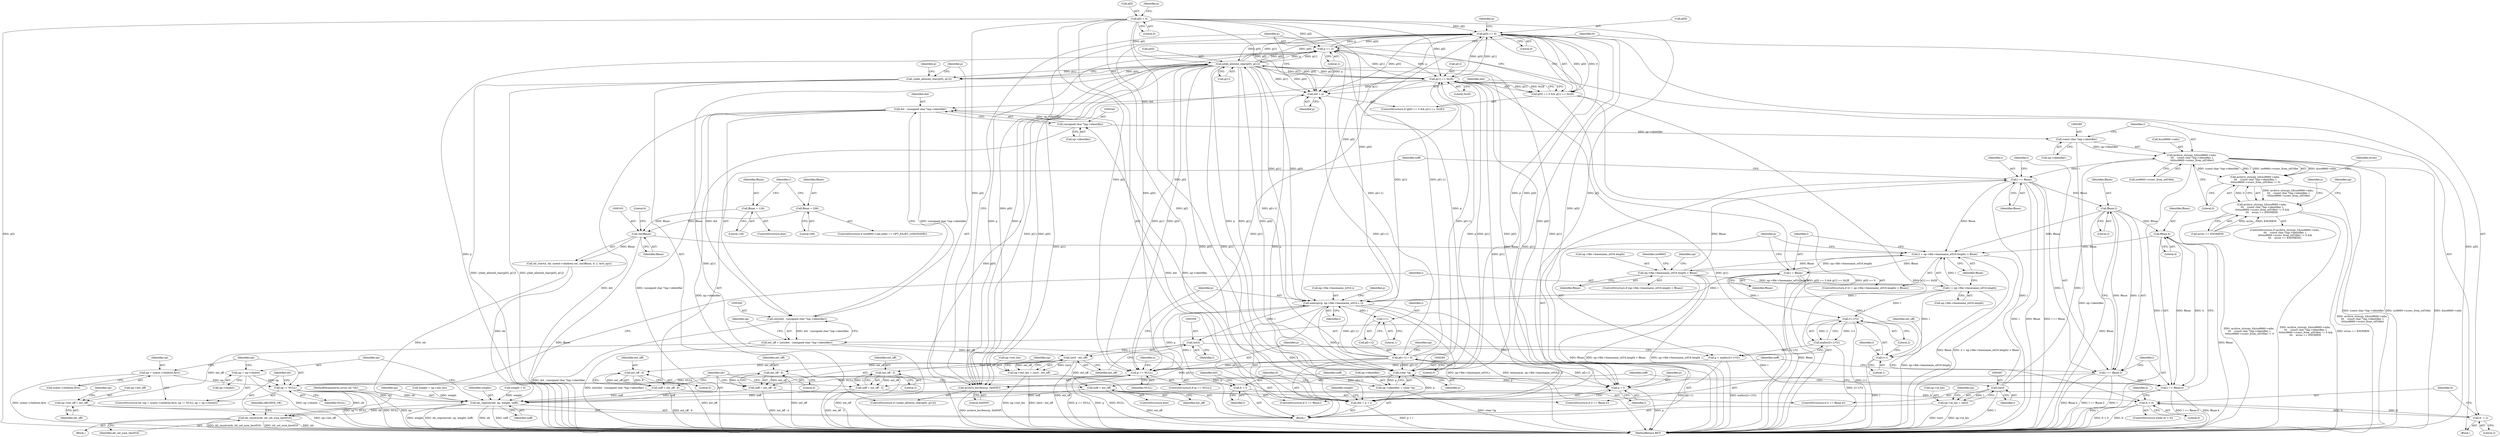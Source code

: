 digraph "0_libarchive_3014e198@array" {
"1000318" [label="(Call,p[0] == 0)"];
"1000331" [label="(Call,p += 2)"];
"1000305" [label="(Call,joliet_allowed_char(p[0], p[1]))"];
"1000318" [label="(Call,p[0] == 0)"];
"1000268" [label="(Call,p[l] = 0)"];
"1000273" [label="(Call,p[l+1] = 0)"];
"1000323" [label="(Call,p[1] == 0x2E)"];
"1000284" [label="(Call,(char *)p)"];
"1000258" [label="(Call,memcpy(p, np->file->basename_utf16.s, l))"];
"1000245" [label="(Call,p == NULL)"];
"1000236" [label="(Call,p = malloc((l+1)*2))"];
"1000238" [label="(Call,malloc((l+1)*2))"];
"1000239" [label="(Call,(l+1)*2)"];
"1000233" [label="(Call,l = ffmax)"];
"1000222" [label="(Call,(l = np->file->basename_utf16.length) > ffmax)"];
"1000223" [label="(Call,l = np->file->basename_utf16.length)"];
"1000370" [label="(Call,np->file->basename_utf16.length > ffmax)"];
"1000162" [label="(Call,(int)ffmax)"];
"1000149" [label="(Call,ffmax = 128)"];
"1000145" [label="(Call,ffmax = 206)"];
"1000510" [label="(Call,ffmax-2)"];
"1000498" [label="(Call,l == ffmax)"];
"1000366" [label="(Call,(int)l)"];
"1000358" [label="(Call,(int)l)"];
"1000383" [label="(Call,archive_strncpy_l(&iso9660->mbs,\n \t\t\t    (const char *)np->identifier, l,\n \t\t\t\tiso9660->sconv_from_utf16be))"];
"1000388" [label="(Call,(const char *)np->identifier)"];
"1000343" [label="(Call,(unsigned char *)np->identifier)"];
"1000280" [label="(Call,np->identifier = (char *)p)"];
"1000522" [label="(Call,ffmax-4)"];
"1000207" [label="(Call,np != NULL)"];
"1000200" [label="(Call,np = isoent->children.first)"];
"1000210" [label="(Call,np = np->chnext)"];
"1000312" [label="(Call,archive_be16enc(p, 0x005F))"];
"1000534" [label="(Call,idr_register(idr, np, weight, noff))"];
"1000539" [label="(Call,idr_resolve(idr, idr_set_num_beutf16))"];
"1000276" [label="(Call,l+1)"];
"1000341" [label="(Call,dot - (unsigned char *)np->identifier)"];
"1000339" [label="(Call,(int)(dot - (unsigned char *)np->identifier))"];
"1000337" [label="(Call,ext_off = (int)(dot - (unsigned char *)np->identifier))"];
"1000348" [label="(Call,np->ext_off = ext_off)"];
"1000357" [label="(Call,(int)l - ext_off)"];
"1000353" [label="(Call,np->ext_len = (int)l - ext_off)"];
"1000503" [label="(Call,ext_off - 6)"];
"1000501" [label="(Call,noff = ext_off - 6)"];
"1000515" [label="(Call,ext_off - 4)"];
"1000513" [label="(Call,noff = ext_off - 4)"];
"1000527" [label="(Call,ext_off - 2)"];
"1000525" [label="(Call,noff = ext_off - 2)"];
"1000531" [label="(Call,noff = ext_off)"];
"1000382" [label="(Call,archive_strncpy_l(&iso9660->mbs,\n \t\t\t    (const char *)np->identifier, l,\n \t\t\t\tiso9660->sconv_from_utf16be) != 0)"];
"1000381" [label="(Call,archive_strncpy_l(&iso9660->mbs,\n \t\t\t    (const char *)np->identifier, l,\n \t\t\t\tiso9660->sconv_from_utf16be) != 0 &&\n\t\t\t    errno == ENOMEM)"];
"1000240" [label="(Call,l+1)"];
"1000508" [label="(Call,l == ffmax-2)"];
"1000520" [label="(Call,l == ffmax-4)"];
"1000290" [label="(Call,dot = p + l)"];
"1000292" [label="(Call,p + l)"];
"1000304" [label="(Call,!joliet_allowed_char(p[0], p[1]))"];
"1000317" [label="(Call,p[0] == 0 && p[1] == 0x2E)"];
"1000328" [label="(Call,dot = p)"];
"1000287" [label="(Call,lt = l)"];
"1000299" [label="(Call,lt > 0)"];
"1000334" [label="(Call,lt -= 2)"];
"1000362" [label="(Call,np->id_len = (int)l)"];
"1000307" [label="(Identifier,p)"];
"1000162" [label="(Call,(int)ffmax)"];
"1000202" [label="(Call,isoent->children.first)"];
"1000324" [label="(Call,p[1])"];
"1000287" [label="(Call,lt = l)"];
"1000295" [label="(Call,weight = 0)"];
"1000277" [label="(Identifier,l)"];
"1000330" [label="(Identifier,p)"];
"1000327" [label="(Literal,0x2E)"];
"1000165" [label="(Literal,6)"];
"1000353" [label="(Call,np->ext_len = (int)l - ext_off)"];
"1000233" [label="(Call,l = ffmax)"];
"1000302" [label="(Block,)"];
"1000532" [label="(Identifier,noff)"];
"1000269" [label="(Call,p[l])"];
"1000243" [label="(Literal,2)"];
"1000355" [label="(Identifier,np)"];
"1000210" [label="(Call,np = np->chnext)"];
"1000212" [label="(Call,np->chnext)"];
"1000223" [label="(Call,l = np->file->basename_utf16.length)"];
"1000537" [label="(Identifier,weight)"];
"1000541" [label="(Identifier,idr_set_num_beutf16)"];
"1000296" [label="(Identifier,weight)"];
"1000300" [label="(Identifier,lt)"];
"1000242" [label="(Literal,1)"];
"1000272" [label="(Literal,0)"];
"1000528" [label="(Identifier,ext_off)"];
"1000335" [label="(Identifier,lt)"];
"1000531" [label="(Call,noff = ext_off)"];
"1000507" [label="(ControlStructure,if (l == ffmax-2))"];
"1000336" [label="(Literal,2)"];
"1000390" [label="(Call,np->identifier)"];
"1000260" [label="(Call,np->file->basename_utf16.s)"];
"1000499" [label="(Identifier,l)"];
"1000523" [label="(Identifier,ffmax)"];
"1000221" [label="(ControlStructure,if ((l = np->file->basename_utf16.length) > ffmax))"];
"1000200" [label="(Call,np = isoent->children.first)"];
"1000267" [label="(Identifier,l)"];
"1000341" [label="(Call,dot - (unsigned char *)np->identifier)"];
"1000338" [label="(Identifier,ext_off)"];
"1000301" [label="(Literal,0)"];
"1000328" [label="(Call,dot = p)"];
"1000352" [label="(Identifier,ext_off)"];
"1000354" [label="(Call,np->ext_len)"];
"1000517" [label="(Literal,4)"];
"1000405" [label="(Identifier,a)"];
"1000225" [label="(Call,np->file->basename_utf16.length)"];
"1000538" [label="(Identifier,noff)"];
"1000314" [label="(Literal,0x005F)"];
"1000527" [label="(Call,ext_off - 2)"];
"1000154" [label="(Call,idr_start(a, idr, isoent->children.cnt, (int)ffmax, 6, 2, &rb_ops))"];
"1000215" [label="(Block,)"];
"1000348" [label="(Call,np->ext_off = ext_off)"];
"1000244" [label="(ControlStructure,if (p == NULL))"];
"1000382" [label="(Call,archive_strncpy_l(&iso9660->mbs,\n \t\t\t    (const char *)np->identifier, l,\n \t\t\t\tiso9660->sconv_from_utf16be) != 0)"];
"1000281" [label="(Call,np->identifier)"];
"1000413" [label="(Identifier,np)"];
"1000320" [label="(Identifier,p)"];
"1000274" [label="(Call,p[l+1])"];
"1000508" [label="(Call,l == ffmax-2)"];
"1000361" [label="(Identifier,ext_off)"];
"1000137" [label="(ControlStructure,if (iso9660->opt.joliet == OPT_JOLIET_LONGNAME))"];
"1000234" [label="(Identifier,l)"];
"1000288" [label="(Identifier,lt)"];
"1000318" [label="(Call,p[0] == 0)"];
"1000258" [label="(Call,memcpy(p, np->file->basename_utf16.s, l))"];
"1000362" [label="(Call,np->id_len = (int)l)"];
"1000147" [label="(Literal,206)"];
"1000146" [label="(Identifier,ffmax)"];
"1000273" [label="(Call,p[l+1] = 0)"];
"1000536" [label="(Identifier,np)"];
"1000268" [label="(Call,p[l] = 0)"];
"1000516" [label="(Identifier,ext_off)"];
"1000323" [label="(Call,p[1] == 0x2E)"];
"1000349" [label="(Call,np->ext_off)"];
"1000306" [label="(Call,p[0])"];
"1000525" [label="(Call,noff = ext_off - 2)"];
"1000224" [label="(Identifier,l)"];
"1000241" [label="(Identifier,l)"];
"1000543" [label="(Identifier,ARCHIVE_OK)"];
"1000513" [label="(Call,noff = ext_off - 4)"];
"1000380" [label="(ControlStructure,if (archive_strncpy_l(&iso9660->mbs,\n \t\t\t    (const char *)np->identifier, l,\n \t\t\t\tiso9660->sconv_from_utf16be) != 0 &&\n\t\t\t    errno == ENOMEM))"];
"1000342" [label="(Identifier,dot)"];
"1000304" [label="(Call,!joliet_allowed_char(p[0], p[1]))"];
"1000292" [label="(Call,p + l)"];
"1000529" [label="(Literal,2)"];
"1000275" [label="(Identifier,p)"];
"1000544" [label="(MethodReturn,RET)"];
"1000270" [label="(Identifier,p)"];
"1000535" [label="(Identifier,idr)"];
"1000284" [label="(Call,(char *)p)"];
"1000371" [label="(Call,np->file->basename_utf16.length)"];
"1000360" [label="(Identifier,l)"];
"1000526" [label="(Identifier,noff)"];
"1000331" [label="(Call,p += 2)"];
"1000286" [label="(Identifier,p)"];
"1000521" [label="(Identifier,l)"];
"1000520" [label="(Call,l == ffmax-4)"];
"1000337" [label="(Call,ext_off = (int)(dot - (unsigned char *)np->identifier))"];
"1000522" [label="(Call,ffmax-4)"];
"1000498" [label="(Call,l == ffmax)"];
"1000384" [label="(Call,&iso9660->mbs)"];
"1000222" [label="(Call,(l = np->file->basename_utf16.length) > ffmax)"];
"1000511" [label="(Identifier,ffmax)"];
"1000299" [label="(Call,lt > 0)"];
"1000259" [label="(Identifier,p)"];
"1000357" [label="(Call,(int)l - ext_off)"];
"1000322" [label="(Literal,0)"];
"1000240" [label="(Call,l+1)"];
"1000386" [label="(Identifier,iso9660)"];
"1000505" [label="(Literal,6)"];
"1000236" [label="(Call,p = malloc((l+1)*2))"];
"1000515" [label="(Call,ext_off - 4)"];
"1000280" [label="(Call,np->identifier = (char *)p)"];
"1000235" [label="(Identifier,ffmax)"];
"1000290" [label="(Call,dot = p + l)"];
"1000502" [label="(Identifier,noff)"];
"1000514" [label="(Identifier,noff)"];
"1000334" [label="(Call,lt -= 2)"];
"1000309" [label="(Call,p[1])"];
"1000399" [label="(Identifier,errno)"];
"1000150" [label="(Identifier,ffmax)"];
"1000436" [label="(Call,weight = np->mb_len)"];
"1000252" [label="(Identifier,a)"];
"1000316" [label="(ControlStructure,if (p[0] == 0 && p[1] == 0x2E))"];
"1000305" [label="(Call,joliet_allowed_char(p[0], p[1]))"];
"1000289" [label="(Identifier,l)"];
"1000151" [label="(Literal,128)"];
"1000339" [label="(Call,(int)(dot - (unsigned char *)np->identifier))"];
"1000153" [label="(Identifier,r)"];
"1000504" [label="(Identifier,ext_off)"];
"1000394" [label="(Call,iso9660->sconv_from_utf16be)"];
"1000303" [label="(ControlStructure,if (!joliet_allowed_char(p[0], p[1])))"];
"1000294" [label="(Identifier,l)"];
"1000164" [label="(Identifier,ffmax)"];
"1000370" [label="(Call,np->file->basename_utf16.length > ffmax)"];
"1000509" [label="(Identifier,l)"];
"1000383" [label="(Call,archive_strncpy_l(&iso9660->mbs,\n \t\t\t    (const char *)np->identifier, l,\n \t\t\t\tiso9660->sconv_from_utf16be))"];
"1000364" [label="(Identifier,np)"];
"1000332" [label="(Identifier,p)"];
"1000510" [label="(Call,ffmax-2)"];
"1000512" [label="(Literal,2)"];
"1000343" [label="(Call,(unsigned char *)np->identifier)"];
"1000245" [label="(Call,p == NULL)"];
"1000533" [label="(Identifier,ext_off)"];
"1000497" [label="(ControlStructure,if (l == ffmax))"];
"1000444" [label="(Identifier,np)"];
"1000363" [label="(Call,np->id_len)"];
"1000397" [label="(Literal,0)"];
"1000148" [label="(ControlStructure,else)"];
"1000278" [label="(Literal,1)"];
"1000398" [label="(Call,errno == ENOMEM)"];
"1000540" [label="(Identifier,idr)"];
"1000524" [label="(Literal,4)"];
"1000279" [label="(Literal,0)"];
"1000298" [label="(ControlStructure,while (lt > 0))"];
"1000368" [label="(Identifier,l)"];
"1000111" [label="(Block,)"];
"1000237" [label="(Identifier,p)"];
"1000209" [label="(Identifier,NULL)"];
"1000246" [label="(Identifier,p)"];
"1000381" [label="(Call,archive_strncpy_l(&iso9660->mbs,\n \t\t\t    (const char *)np->identifier, l,\n \t\t\t\tiso9660->sconv_from_utf16be) != 0 &&\n\t\t\t    errno == ENOMEM)"];
"1000145" [label="(Call,ffmax = 206)"];
"1000530" [label="(ControlStructure,else)"];
"1000369" [label="(ControlStructure,if (np->file->basename_utf16.length > ffmax))"];
"1000325" [label="(Identifier,p)"];
"1000207" [label="(Call,np != NULL)"];
"1000312" [label="(Call,archive_be16enc(p, 0x005F))"];
"1000539" [label="(Call,idr_resolve(idr, idr_set_num_beutf16))"];
"1000238" [label="(Call,malloc((l+1)*2))"];
"1000149" [label="(Call,ffmax = 128)"];
"1000201" [label="(Identifier,np)"];
"1000211" [label="(Identifier,np)"];
"1000291" [label="(Identifier,dot)"];
"1000500" [label="(Identifier,ffmax)"];
"1000519" [label="(ControlStructure,if (l == ffmax-4))"];
"1000317" [label="(Call,p[0] == 0 && p[1] == 0x2E)"];
"1000208" [label="(Identifier,np)"];
"1000329" [label="(Identifier,dot)"];
"1000276" [label="(Call,l+1)"];
"1000232" [label="(Identifier,ffmax)"];
"1000393" [label="(Identifier,l)"];
"1000374" [label="(Identifier,np)"];
"1000282" [label="(Identifier,np)"];
"1000388" [label="(Call,(const char *)np->identifier)"];
"1000358" [label="(Call,(int)l)"];
"1000313" [label="(Identifier,p)"];
"1000534" [label="(Call,idr_register(idr, np, weight, noff))"];
"1000350" [label="(Identifier,np)"];
"1000293" [label="(Identifier,p)"];
"1000503" [label="(Call,ext_off - 6)"];
"1000378" [label="(Identifier,ffmax)"];
"1000247" [label="(Identifier,NULL)"];
"1000345" [label="(Call,np->identifier)"];
"1000319" [label="(Call,p[0])"];
"1000199" [label="(ControlStructure,for (np = isoent->children.first; np != NULL; np = np->chnext))"];
"1000501" [label="(Call,noff = ext_off - 6)"];
"1000333" [label="(Literal,2)"];
"1000366" [label="(Call,(int)l)"];
"1000239" [label="(Call,(l+1)*2)"];
"1000110" [label="(MethodParameterIn,struct idr *idr)"];
"1000318" -> "1000317"  [label="AST: "];
"1000318" -> "1000322"  [label="CFG: "];
"1000319" -> "1000318"  [label="AST: "];
"1000322" -> "1000318"  [label="AST: "];
"1000325" -> "1000318"  [label="CFG: "];
"1000317" -> "1000318"  [label="CFG: "];
"1000318" -> "1000544"  [label="DDG: p[0]"];
"1000318" -> "1000245"  [label="DDG: p[0]"];
"1000318" -> "1000258"  [label="DDG: p[0]"];
"1000318" -> "1000284"  [label="DDG: p[0]"];
"1000318" -> "1000290"  [label="DDG: p[0]"];
"1000318" -> "1000292"  [label="DDG: p[0]"];
"1000318" -> "1000305"  [label="DDG: p[0]"];
"1000318" -> "1000312"  [label="DDG: p[0]"];
"1000318" -> "1000317"  [label="DDG: p[0]"];
"1000318" -> "1000317"  [label="DDG: 0"];
"1000331" -> "1000318"  [label="DDG: p"];
"1000305" -> "1000318"  [label="DDG: p[0]"];
"1000305" -> "1000318"  [label="DDG: p[1]"];
"1000268" -> "1000318"  [label="DDG: p[l]"];
"1000273" -> "1000318"  [label="DDG: p[l+1]"];
"1000323" -> "1000318"  [label="DDG: p[1]"];
"1000284" -> "1000318"  [label="DDG: p"];
"1000318" -> "1000323"  [label="DDG: p[0]"];
"1000318" -> "1000328"  [label="DDG: p[0]"];
"1000318" -> "1000331"  [label="DDG: p[0]"];
"1000331" -> "1000302"  [label="AST: "];
"1000331" -> "1000333"  [label="CFG: "];
"1000332" -> "1000331"  [label="AST: "];
"1000333" -> "1000331"  [label="AST: "];
"1000335" -> "1000331"  [label="CFG: "];
"1000331" -> "1000544"  [label="DDG: p"];
"1000331" -> "1000305"  [label="DDG: p"];
"1000331" -> "1000312"  [label="DDG: p"];
"1000331" -> "1000323"  [label="DDG: p"];
"1000331" -> "1000328"  [label="DDG: p"];
"1000305" -> "1000331"  [label="DDG: p[1]"];
"1000305" -> "1000331"  [label="DDG: p[0]"];
"1000268" -> "1000331"  [label="DDG: p[l]"];
"1000273" -> "1000331"  [label="DDG: p[l+1]"];
"1000323" -> "1000331"  [label="DDG: p[1]"];
"1000312" -> "1000331"  [label="DDG: p"];
"1000284" -> "1000331"  [label="DDG: p"];
"1000305" -> "1000304"  [label="AST: "];
"1000305" -> "1000309"  [label="CFG: "];
"1000306" -> "1000305"  [label="AST: "];
"1000309" -> "1000305"  [label="AST: "];
"1000304" -> "1000305"  [label="CFG: "];
"1000305" -> "1000544"  [label="DDG: p[1]"];
"1000305" -> "1000544"  [label="DDG: p[0]"];
"1000305" -> "1000245"  [label="DDG: p[1]"];
"1000305" -> "1000245"  [label="DDG: p[0]"];
"1000305" -> "1000258"  [label="DDG: p[1]"];
"1000305" -> "1000258"  [label="DDG: p[0]"];
"1000305" -> "1000284"  [label="DDG: p[1]"];
"1000305" -> "1000284"  [label="DDG: p[0]"];
"1000305" -> "1000290"  [label="DDG: p[0]"];
"1000305" -> "1000290"  [label="DDG: p[1]"];
"1000305" -> "1000292"  [label="DDG: p[0]"];
"1000305" -> "1000292"  [label="DDG: p[1]"];
"1000305" -> "1000304"  [label="DDG: p[0]"];
"1000305" -> "1000304"  [label="DDG: p[1]"];
"1000268" -> "1000305"  [label="DDG: p[l]"];
"1000273" -> "1000305"  [label="DDG: p[l+1]"];
"1000323" -> "1000305"  [label="DDG: p[1]"];
"1000284" -> "1000305"  [label="DDG: p"];
"1000305" -> "1000312"  [label="DDG: p[1]"];
"1000305" -> "1000312"  [label="DDG: p[0]"];
"1000305" -> "1000323"  [label="DDG: p[1]"];
"1000305" -> "1000323"  [label="DDG: p[0]"];
"1000305" -> "1000328"  [label="DDG: p[1]"];
"1000305" -> "1000328"  [label="DDG: p[0]"];
"1000268" -> "1000215"  [label="AST: "];
"1000268" -> "1000272"  [label="CFG: "];
"1000269" -> "1000268"  [label="AST: "];
"1000272" -> "1000268"  [label="AST: "];
"1000275" -> "1000268"  [label="CFG: "];
"1000268" -> "1000544"  [label="DDG: p[l]"];
"1000268" -> "1000245"  [label="DDG: p[l]"];
"1000268" -> "1000258"  [label="DDG: p[l]"];
"1000268" -> "1000284"  [label="DDG: p[l]"];
"1000268" -> "1000290"  [label="DDG: p[l]"];
"1000268" -> "1000292"  [label="DDG: p[l]"];
"1000268" -> "1000312"  [label="DDG: p[l]"];
"1000268" -> "1000323"  [label="DDG: p[l]"];
"1000268" -> "1000328"  [label="DDG: p[l]"];
"1000273" -> "1000215"  [label="AST: "];
"1000273" -> "1000279"  [label="CFG: "];
"1000274" -> "1000273"  [label="AST: "];
"1000279" -> "1000273"  [label="AST: "];
"1000282" -> "1000273"  [label="CFG: "];
"1000273" -> "1000544"  [label="DDG: p[l+1]"];
"1000273" -> "1000245"  [label="DDG: p[l+1]"];
"1000273" -> "1000258"  [label="DDG: p[l+1]"];
"1000273" -> "1000284"  [label="DDG: p[l+1]"];
"1000273" -> "1000290"  [label="DDG: p[l+1]"];
"1000273" -> "1000292"  [label="DDG: p[l+1]"];
"1000273" -> "1000312"  [label="DDG: p[l+1]"];
"1000273" -> "1000323"  [label="DDG: p[l+1]"];
"1000273" -> "1000328"  [label="DDG: p[l+1]"];
"1000323" -> "1000317"  [label="AST: "];
"1000323" -> "1000327"  [label="CFG: "];
"1000324" -> "1000323"  [label="AST: "];
"1000327" -> "1000323"  [label="AST: "];
"1000317" -> "1000323"  [label="CFG: "];
"1000323" -> "1000544"  [label="DDG: p[1]"];
"1000323" -> "1000245"  [label="DDG: p[1]"];
"1000323" -> "1000258"  [label="DDG: p[1]"];
"1000323" -> "1000284"  [label="DDG: p[1]"];
"1000323" -> "1000290"  [label="DDG: p[1]"];
"1000323" -> "1000292"  [label="DDG: p[1]"];
"1000323" -> "1000312"  [label="DDG: p[1]"];
"1000323" -> "1000317"  [label="DDG: p[1]"];
"1000323" -> "1000317"  [label="DDG: 0x2E"];
"1000284" -> "1000323"  [label="DDG: p"];
"1000323" -> "1000328"  [label="DDG: p[1]"];
"1000284" -> "1000280"  [label="AST: "];
"1000284" -> "1000286"  [label="CFG: "];
"1000285" -> "1000284"  [label="AST: "];
"1000286" -> "1000284"  [label="AST: "];
"1000280" -> "1000284"  [label="CFG: "];
"1000284" -> "1000280"  [label="DDG: p"];
"1000258" -> "1000284"  [label="DDG: p"];
"1000284" -> "1000290"  [label="DDG: p"];
"1000284" -> "1000292"  [label="DDG: p"];
"1000284" -> "1000312"  [label="DDG: p"];
"1000284" -> "1000328"  [label="DDG: p"];
"1000258" -> "1000215"  [label="AST: "];
"1000258" -> "1000267"  [label="CFG: "];
"1000259" -> "1000258"  [label="AST: "];
"1000260" -> "1000258"  [label="AST: "];
"1000267" -> "1000258"  [label="AST: "];
"1000270" -> "1000258"  [label="CFG: "];
"1000258" -> "1000544"  [label="DDG: np->file->basename_utf16.s"];
"1000258" -> "1000544"  [label="DDG: memcpy(p, np->file->basename_utf16.s, l)"];
"1000245" -> "1000258"  [label="DDG: p"];
"1000233" -> "1000258"  [label="DDG: l"];
"1000223" -> "1000258"  [label="DDG: l"];
"1000258" -> "1000276"  [label="DDG: l"];
"1000258" -> "1000287"  [label="DDG: l"];
"1000258" -> "1000290"  [label="DDG: l"];
"1000258" -> "1000292"  [label="DDG: l"];
"1000258" -> "1000358"  [label="DDG: l"];
"1000245" -> "1000244"  [label="AST: "];
"1000245" -> "1000247"  [label="CFG: "];
"1000246" -> "1000245"  [label="AST: "];
"1000247" -> "1000245"  [label="AST: "];
"1000252" -> "1000245"  [label="CFG: "];
"1000259" -> "1000245"  [label="CFG: "];
"1000245" -> "1000544"  [label="DDG: p == NULL"];
"1000245" -> "1000544"  [label="DDG: p"];
"1000245" -> "1000544"  [label="DDG: NULL"];
"1000245" -> "1000207"  [label="DDG: NULL"];
"1000236" -> "1000245"  [label="DDG: p"];
"1000207" -> "1000245"  [label="DDG: NULL"];
"1000236" -> "1000215"  [label="AST: "];
"1000236" -> "1000238"  [label="CFG: "];
"1000237" -> "1000236"  [label="AST: "];
"1000238" -> "1000236"  [label="AST: "];
"1000246" -> "1000236"  [label="CFG: "];
"1000236" -> "1000544"  [label="DDG: malloc((l+1)*2)"];
"1000238" -> "1000236"  [label="DDG: (l+1)*2"];
"1000238" -> "1000239"  [label="CFG: "];
"1000239" -> "1000238"  [label="AST: "];
"1000238" -> "1000544"  [label="DDG: (l+1)*2"];
"1000239" -> "1000238"  [label="DDG: l+1"];
"1000239" -> "1000238"  [label="DDG: 2"];
"1000239" -> "1000243"  [label="CFG: "];
"1000240" -> "1000239"  [label="AST: "];
"1000243" -> "1000239"  [label="AST: "];
"1000239" -> "1000544"  [label="DDG: l+1"];
"1000233" -> "1000239"  [label="DDG: l"];
"1000223" -> "1000239"  [label="DDG: l"];
"1000233" -> "1000221"  [label="AST: "];
"1000233" -> "1000235"  [label="CFG: "];
"1000234" -> "1000233"  [label="AST: "];
"1000235" -> "1000233"  [label="AST: "];
"1000237" -> "1000233"  [label="CFG: "];
"1000233" -> "1000544"  [label="DDG: ffmax"];
"1000222" -> "1000233"  [label="DDG: ffmax"];
"1000233" -> "1000240"  [label="DDG: l"];
"1000222" -> "1000221"  [label="AST: "];
"1000222" -> "1000232"  [label="CFG: "];
"1000223" -> "1000222"  [label="AST: "];
"1000232" -> "1000222"  [label="AST: "];
"1000234" -> "1000222"  [label="CFG: "];
"1000237" -> "1000222"  [label="CFG: "];
"1000222" -> "1000544"  [label="DDG: (l = np->file->basename_utf16.length) > ffmax"];
"1000222" -> "1000544"  [label="DDG: ffmax"];
"1000223" -> "1000222"  [label="DDG: l"];
"1000370" -> "1000222"  [label="DDG: np->file->basename_utf16.length"];
"1000162" -> "1000222"  [label="DDG: ffmax"];
"1000510" -> "1000222"  [label="DDG: ffmax"];
"1000498" -> "1000222"  [label="DDG: ffmax"];
"1000522" -> "1000222"  [label="DDG: ffmax"];
"1000222" -> "1000370"  [label="DDG: ffmax"];
"1000223" -> "1000225"  [label="CFG: "];
"1000224" -> "1000223"  [label="AST: "];
"1000225" -> "1000223"  [label="AST: "];
"1000232" -> "1000223"  [label="CFG: "];
"1000223" -> "1000544"  [label="DDG: np->file->basename_utf16.length"];
"1000370" -> "1000223"  [label="DDG: np->file->basename_utf16.length"];
"1000223" -> "1000240"  [label="DDG: l"];
"1000370" -> "1000369"  [label="AST: "];
"1000370" -> "1000378"  [label="CFG: "];
"1000371" -> "1000370"  [label="AST: "];
"1000378" -> "1000370"  [label="AST: "];
"1000386" -> "1000370"  [label="CFG: "];
"1000444" -> "1000370"  [label="CFG: "];
"1000370" -> "1000544"  [label="DDG: np->file->basename_utf16.length > ffmax"];
"1000370" -> "1000544"  [label="DDG: ffmax"];
"1000370" -> "1000544"  [label="DDG: np->file->basename_utf16.length"];
"1000370" -> "1000498"  [label="DDG: ffmax"];
"1000162" -> "1000154"  [label="AST: "];
"1000162" -> "1000164"  [label="CFG: "];
"1000163" -> "1000162"  [label="AST: "];
"1000164" -> "1000162"  [label="AST: "];
"1000165" -> "1000162"  [label="CFG: "];
"1000162" -> "1000544"  [label="DDG: ffmax"];
"1000162" -> "1000154"  [label="DDG: ffmax"];
"1000149" -> "1000162"  [label="DDG: ffmax"];
"1000145" -> "1000162"  [label="DDG: ffmax"];
"1000149" -> "1000148"  [label="AST: "];
"1000149" -> "1000151"  [label="CFG: "];
"1000150" -> "1000149"  [label="AST: "];
"1000151" -> "1000149"  [label="AST: "];
"1000153" -> "1000149"  [label="CFG: "];
"1000145" -> "1000137"  [label="AST: "];
"1000145" -> "1000147"  [label="CFG: "];
"1000146" -> "1000145"  [label="AST: "];
"1000147" -> "1000145"  [label="AST: "];
"1000153" -> "1000145"  [label="CFG: "];
"1000510" -> "1000508"  [label="AST: "];
"1000510" -> "1000512"  [label="CFG: "];
"1000511" -> "1000510"  [label="AST: "];
"1000512" -> "1000510"  [label="AST: "];
"1000508" -> "1000510"  [label="CFG: "];
"1000510" -> "1000544"  [label="DDG: ffmax"];
"1000510" -> "1000508"  [label="DDG: ffmax"];
"1000510" -> "1000508"  [label="DDG: 2"];
"1000498" -> "1000510"  [label="DDG: ffmax"];
"1000510" -> "1000522"  [label="DDG: ffmax"];
"1000498" -> "1000497"  [label="AST: "];
"1000498" -> "1000500"  [label="CFG: "];
"1000499" -> "1000498"  [label="AST: "];
"1000500" -> "1000498"  [label="AST: "];
"1000502" -> "1000498"  [label="CFG: "];
"1000509" -> "1000498"  [label="CFG: "];
"1000498" -> "1000544"  [label="DDG: l == ffmax"];
"1000498" -> "1000544"  [label="DDG: l"];
"1000498" -> "1000544"  [label="DDG: ffmax"];
"1000366" -> "1000498"  [label="DDG: l"];
"1000383" -> "1000498"  [label="DDG: l"];
"1000498" -> "1000508"  [label="DDG: l"];
"1000366" -> "1000362"  [label="AST: "];
"1000366" -> "1000368"  [label="CFG: "];
"1000367" -> "1000366"  [label="AST: "];
"1000368" -> "1000366"  [label="AST: "];
"1000362" -> "1000366"  [label="CFG: "];
"1000366" -> "1000544"  [label="DDG: l"];
"1000366" -> "1000362"  [label="DDG: l"];
"1000358" -> "1000366"  [label="DDG: l"];
"1000366" -> "1000383"  [label="DDG: l"];
"1000358" -> "1000357"  [label="AST: "];
"1000358" -> "1000360"  [label="CFG: "];
"1000359" -> "1000358"  [label="AST: "];
"1000360" -> "1000358"  [label="AST: "];
"1000361" -> "1000358"  [label="CFG: "];
"1000358" -> "1000357"  [label="DDG: l"];
"1000383" -> "1000382"  [label="AST: "];
"1000383" -> "1000394"  [label="CFG: "];
"1000384" -> "1000383"  [label="AST: "];
"1000388" -> "1000383"  [label="AST: "];
"1000393" -> "1000383"  [label="AST: "];
"1000394" -> "1000383"  [label="AST: "];
"1000397" -> "1000383"  [label="CFG: "];
"1000383" -> "1000544"  [label="DDG: iso9660->sconv_from_utf16be"];
"1000383" -> "1000544"  [label="DDG: &iso9660->mbs"];
"1000383" -> "1000544"  [label="DDG: l"];
"1000383" -> "1000544"  [label="DDG: (const char *)np->identifier"];
"1000383" -> "1000382"  [label="DDG: &iso9660->mbs"];
"1000383" -> "1000382"  [label="DDG: (const char *)np->identifier"];
"1000383" -> "1000382"  [label="DDG: l"];
"1000383" -> "1000382"  [label="DDG: iso9660->sconv_from_utf16be"];
"1000388" -> "1000383"  [label="DDG: np->identifier"];
"1000388" -> "1000390"  [label="CFG: "];
"1000389" -> "1000388"  [label="AST: "];
"1000390" -> "1000388"  [label="AST: "];
"1000393" -> "1000388"  [label="CFG: "];
"1000388" -> "1000544"  [label="DDG: np->identifier"];
"1000343" -> "1000388"  [label="DDG: np->identifier"];
"1000343" -> "1000341"  [label="AST: "];
"1000343" -> "1000345"  [label="CFG: "];
"1000344" -> "1000343"  [label="AST: "];
"1000345" -> "1000343"  [label="AST: "];
"1000341" -> "1000343"  [label="CFG: "];
"1000343" -> "1000544"  [label="DDG: np->identifier"];
"1000343" -> "1000341"  [label="DDG: np->identifier"];
"1000280" -> "1000343"  [label="DDG: np->identifier"];
"1000280" -> "1000215"  [label="AST: "];
"1000281" -> "1000280"  [label="AST: "];
"1000288" -> "1000280"  [label="CFG: "];
"1000280" -> "1000544"  [label="DDG: (char *)p"];
"1000522" -> "1000520"  [label="AST: "];
"1000522" -> "1000524"  [label="CFG: "];
"1000523" -> "1000522"  [label="AST: "];
"1000524" -> "1000522"  [label="AST: "];
"1000520" -> "1000522"  [label="CFG: "];
"1000522" -> "1000544"  [label="DDG: ffmax"];
"1000522" -> "1000520"  [label="DDG: ffmax"];
"1000522" -> "1000520"  [label="DDG: 4"];
"1000207" -> "1000199"  [label="AST: "];
"1000207" -> "1000209"  [label="CFG: "];
"1000208" -> "1000207"  [label="AST: "];
"1000209" -> "1000207"  [label="AST: "];
"1000224" -> "1000207"  [label="CFG: "];
"1000540" -> "1000207"  [label="CFG: "];
"1000207" -> "1000544"  [label="DDG: NULL"];
"1000207" -> "1000544"  [label="DDG: np"];
"1000207" -> "1000544"  [label="DDG: np != NULL"];
"1000200" -> "1000207"  [label="DDG: np"];
"1000210" -> "1000207"  [label="DDG: np"];
"1000207" -> "1000534"  [label="DDG: np"];
"1000200" -> "1000199"  [label="AST: "];
"1000200" -> "1000202"  [label="CFG: "];
"1000201" -> "1000200"  [label="AST: "];
"1000202" -> "1000200"  [label="AST: "];
"1000208" -> "1000200"  [label="CFG: "];
"1000200" -> "1000544"  [label="DDG: isoent->children.first"];
"1000210" -> "1000199"  [label="AST: "];
"1000210" -> "1000212"  [label="CFG: "];
"1000211" -> "1000210"  [label="AST: "];
"1000212" -> "1000210"  [label="AST: "];
"1000208" -> "1000210"  [label="CFG: "];
"1000210" -> "1000544"  [label="DDG: np->chnext"];
"1000312" -> "1000303"  [label="AST: "];
"1000312" -> "1000314"  [label="CFG: "];
"1000313" -> "1000312"  [label="AST: "];
"1000314" -> "1000312"  [label="AST: "];
"1000332" -> "1000312"  [label="CFG: "];
"1000312" -> "1000544"  [label="DDG: archive_be16enc(p, 0x005F)"];
"1000534" -> "1000215"  [label="AST: "];
"1000534" -> "1000538"  [label="CFG: "];
"1000535" -> "1000534"  [label="AST: "];
"1000536" -> "1000534"  [label="AST: "];
"1000537" -> "1000534"  [label="AST: "];
"1000538" -> "1000534"  [label="AST: "];
"1000211" -> "1000534"  [label="CFG: "];
"1000534" -> "1000544"  [label="DDG: idr_register(idr, np, weight, noff)"];
"1000534" -> "1000544"  [label="DDG: idr"];
"1000534" -> "1000544"  [label="DDG: noff"];
"1000534" -> "1000544"  [label="DDG: weight"];
"1000154" -> "1000534"  [label="DDG: idr"];
"1000110" -> "1000534"  [label="DDG: idr"];
"1000436" -> "1000534"  [label="DDG: weight"];
"1000295" -> "1000534"  [label="DDG: weight"];
"1000513" -> "1000534"  [label="DDG: noff"];
"1000501" -> "1000534"  [label="DDG: noff"];
"1000525" -> "1000534"  [label="DDG: noff"];
"1000531" -> "1000534"  [label="DDG: noff"];
"1000534" -> "1000539"  [label="DDG: idr"];
"1000539" -> "1000111"  [label="AST: "];
"1000539" -> "1000541"  [label="CFG: "];
"1000540" -> "1000539"  [label="AST: "];
"1000541" -> "1000539"  [label="AST: "];
"1000543" -> "1000539"  [label="CFG: "];
"1000539" -> "1000544"  [label="DDG: idr"];
"1000539" -> "1000544"  [label="DDG: idr_resolve(idr, idr_set_num_beutf16)"];
"1000539" -> "1000544"  [label="DDG: idr_set_num_beutf16"];
"1000154" -> "1000539"  [label="DDG: idr"];
"1000110" -> "1000539"  [label="DDG: idr"];
"1000276" -> "1000274"  [label="AST: "];
"1000276" -> "1000278"  [label="CFG: "];
"1000277" -> "1000276"  [label="AST: "];
"1000278" -> "1000276"  [label="AST: "];
"1000274" -> "1000276"  [label="CFG: "];
"1000341" -> "1000339"  [label="AST: "];
"1000342" -> "1000341"  [label="AST: "];
"1000339" -> "1000341"  [label="CFG: "];
"1000341" -> "1000544"  [label="DDG: (unsigned char *)np->identifier"];
"1000341" -> "1000544"  [label="DDG: dot"];
"1000341" -> "1000339"  [label="DDG: dot"];
"1000341" -> "1000339"  [label="DDG: (unsigned char *)np->identifier"];
"1000290" -> "1000341"  [label="DDG: dot"];
"1000328" -> "1000341"  [label="DDG: dot"];
"1000339" -> "1000337"  [label="AST: "];
"1000340" -> "1000339"  [label="AST: "];
"1000337" -> "1000339"  [label="CFG: "];
"1000339" -> "1000544"  [label="DDG: dot - (unsigned char *)np->identifier"];
"1000339" -> "1000337"  [label="DDG: dot - (unsigned char *)np->identifier"];
"1000337" -> "1000215"  [label="AST: "];
"1000338" -> "1000337"  [label="AST: "];
"1000350" -> "1000337"  [label="CFG: "];
"1000337" -> "1000544"  [label="DDG: (int)(dot - (unsigned char *)np->identifier)"];
"1000337" -> "1000348"  [label="DDG: ext_off"];
"1000337" -> "1000357"  [label="DDG: ext_off"];
"1000348" -> "1000215"  [label="AST: "];
"1000348" -> "1000352"  [label="CFG: "];
"1000349" -> "1000348"  [label="AST: "];
"1000352" -> "1000348"  [label="AST: "];
"1000355" -> "1000348"  [label="CFG: "];
"1000348" -> "1000544"  [label="DDG: np->ext_off"];
"1000357" -> "1000353"  [label="AST: "];
"1000357" -> "1000361"  [label="CFG: "];
"1000361" -> "1000357"  [label="AST: "];
"1000353" -> "1000357"  [label="CFG: "];
"1000357" -> "1000544"  [label="DDG: ext_off"];
"1000357" -> "1000353"  [label="DDG: (int)l"];
"1000357" -> "1000353"  [label="DDG: ext_off"];
"1000357" -> "1000503"  [label="DDG: ext_off"];
"1000357" -> "1000515"  [label="DDG: ext_off"];
"1000357" -> "1000527"  [label="DDG: ext_off"];
"1000357" -> "1000531"  [label="DDG: ext_off"];
"1000353" -> "1000215"  [label="AST: "];
"1000354" -> "1000353"  [label="AST: "];
"1000364" -> "1000353"  [label="CFG: "];
"1000353" -> "1000544"  [label="DDG: (int)l - ext_off"];
"1000353" -> "1000544"  [label="DDG: np->ext_len"];
"1000503" -> "1000501"  [label="AST: "];
"1000503" -> "1000505"  [label="CFG: "];
"1000504" -> "1000503"  [label="AST: "];
"1000505" -> "1000503"  [label="AST: "];
"1000501" -> "1000503"  [label="CFG: "];
"1000503" -> "1000544"  [label="DDG: ext_off"];
"1000503" -> "1000501"  [label="DDG: ext_off"];
"1000503" -> "1000501"  [label="DDG: 6"];
"1000501" -> "1000497"  [label="AST: "];
"1000502" -> "1000501"  [label="AST: "];
"1000535" -> "1000501"  [label="CFG: "];
"1000501" -> "1000544"  [label="DDG: ext_off - 6"];
"1000515" -> "1000513"  [label="AST: "];
"1000515" -> "1000517"  [label="CFG: "];
"1000516" -> "1000515"  [label="AST: "];
"1000517" -> "1000515"  [label="AST: "];
"1000513" -> "1000515"  [label="CFG: "];
"1000515" -> "1000544"  [label="DDG: ext_off"];
"1000515" -> "1000513"  [label="DDG: ext_off"];
"1000515" -> "1000513"  [label="DDG: 4"];
"1000513" -> "1000507"  [label="AST: "];
"1000514" -> "1000513"  [label="AST: "];
"1000535" -> "1000513"  [label="CFG: "];
"1000513" -> "1000544"  [label="DDG: ext_off - 4"];
"1000527" -> "1000525"  [label="AST: "];
"1000527" -> "1000529"  [label="CFG: "];
"1000528" -> "1000527"  [label="AST: "];
"1000529" -> "1000527"  [label="AST: "];
"1000525" -> "1000527"  [label="CFG: "];
"1000527" -> "1000544"  [label="DDG: ext_off"];
"1000527" -> "1000525"  [label="DDG: ext_off"];
"1000527" -> "1000525"  [label="DDG: 2"];
"1000525" -> "1000519"  [label="AST: "];
"1000526" -> "1000525"  [label="AST: "];
"1000535" -> "1000525"  [label="CFG: "];
"1000525" -> "1000544"  [label="DDG: ext_off - 2"];
"1000531" -> "1000530"  [label="AST: "];
"1000531" -> "1000533"  [label="CFG: "];
"1000532" -> "1000531"  [label="AST: "];
"1000533" -> "1000531"  [label="AST: "];
"1000535" -> "1000531"  [label="CFG: "];
"1000531" -> "1000544"  [label="DDG: ext_off"];
"1000382" -> "1000381"  [label="AST: "];
"1000382" -> "1000397"  [label="CFG: "];
"1000397" -> "1000382"  [label="AST: "];
"1000399" -> "1000382"  [label="CFG: "];
"1000381" -> "1000382"  [label="CFG: "];
"1000382" -> "1000544"  [label="DDG: archive_strncpy_l(&iso9660->mbs,\n \t\t\t    (const char *)np->identifier, l,\n \t\t\t\tiso9660->sconv_from_utf16be)"];
"1000382" -> "1000381"  [label="DDG: archive_strncpy_l(&iso9660->mbs,\n \t\t\t    (const char *)np->identifier, l,\n \t\t\t\tiso9660->sconv_from_utf16be)"];
"1000382" -> "1000381"  [label="DDG: 0"];
"1000381" -> "1000380"  [label="AST: "];
"1000381" -> "1000398"  [label="CFG: "];
"1000398" -> "1000381"  [label="AST: "];
"1000405" -> "1000381"  [label="CFG: "];
"1000413" -> "1000381"  [label="CFG: "];
"1000381" -> "1000544"  [label="DDG: errno == ENOMEM"];
"1000381" -> "1000544"  [label="DDG: archive_strncpy_l(&iso9660->mbs,\n \t\t\t    (const char *)np->identifier, l,\n \t\t\t\tiso9660->sconv_from_utf16be) != 0"];
"1000381" -> "1000544"  [label="DDG: archive_strncpy_l(&iso9660->mbs,\n \t\t\t    (const char *)np->identifier, l,\n \t\t\t\tiso9660->sconv_from_utf16be) != 0 &&\n\t\t\t    errno == ENOMEM"];
"1000398" -> "1000381"  [label="DDG: errno"];
"1000398" -> "1000381"  [label="DDG: ENOMEM"];
"1000240" -> "1000242"  [label="CFG: "];
"1000241" -> "1000240"  [label="AST: "];
"1000242" -> "1000240"  [label="AST: "];
"1000243" -> "1000240"  [label="CFG: "];
"1000240" -> "1000544"  [label="DDG: l"];
"1000508" -> "1000507"  [label="AST: "];
"1000509" -> "1000508"  [label="AST: "];
"1000514" -> "1000508"  [label="CFG: "];
"1000521" -> "1000508"  [label="CFG: "];
"1000508" -> "1000544"  [label="DDG: l"];
"1000508" -> "1000544"  [label="DDG: ffmax-2"];
"1000508" -> "1000544"  [label="DDG: l == ffmax-2"];
"1000508" -> "1000520"  [label="DDG: l"];
"1000520" -> "1000519"  [label="AST: "];
"1000521" -> "1000520"  [label="AST: "];
"1000526" -> "1000520"  [label="CFG: "];
"1000532" -> "1000520"  [label="CFG: "];
"1000520" -> "1000544"  [label="DDG: l == ffmax-4"];
"1000520" -> "1000544"  [label="DDG: ffmax-4"];
"1000520" -> "1000544"  [label="DDG: l"];
"1000290" -> "1000215"  [label="AST: "];
"1000290" -> "1000292"  [label="CFG: "];
"1000291" -> "1000290"  [label="AST: "];
"1000292" -> "1000290"  [label="AST: "];
"1000296" -> "1000290"  [label="CFG: "];
"1000290" -> "1000544"  [label="DDG: p + l"];
"1000292" -> "1000294"  [label="CFG: "];
"1000293" -> "1000292"  [label="AST: "];
"1000294" -> "1000292"  [label="AST: "];
"1000292" -> "1000544"  [label="DDG: p"];
"1000304" -> "1000303"  [label="AST: "];
"1000313" -> "1000304"  [label="CFG: "];
"1000320" -> "1000304"  [label="CFG: "];
"1000304" -> "1000544"  [label="DDG: !joliet_allowed_char(p[0], p[1])"];
"1000304" -> "1000544"  [label="DDG: joliet_allowed_char(p[0], p[1])"];
"1000317" -> "1000316"  [label="AST: "];
"1000329" -> "1000317"  [label="CFG: "];
"1000332" -> "1000317"  [label="CFG: "];
"1000317" -> "1000544"  [label="DDG: p[0] == 0"];
"1000317" -> "1000544"  [label="DDG: p[1] == 0x2E"];
"1000317" -> "1000544"  [label="DDG: p[0] == 0 && p[1] == 0x2E"];
"1000328" -> "1000316"  [label="AST: "];
"1000328" -> "1000330"  [label="CFG: "];
"1000329" -> "1000328"  [label="AST: "];
"1000330" -> "1000328"  [label="AST: "];
"1000332" -> "1000328"  [label="CFG: "];
"1000287" -> "1000215"  [label="AST: "];
"1000287" -> "1000289"  [label="CFG: "];
"1000288" -> "1000287"  [label="AST: "];
"1000289" -> "1000287"  [label="AST: "];
"1000291" -> "1000287"  [label="CFG: "];
"1000287" -> "1000299"  [label="DDG: lt"];
"1000299" -> "1000298"  [label="AST: "];
"1000299" -> "1000301"  [label="CFG: "];
"1000300" -> "1000299"  [label="AST: "];
"1000301" -> "1000299"  [label="AST: "];
"1000307" -> "1000299"  [label="CFG: "];
"1000338" -> "1000299"  [label="CFG: "];
"1000299" -> "1000544"  [label="DDG: lt > 0"];
"1000299" -> "1000544"  [label="DDG: lt"];
"1000334" -> "1000299"  [label="DDG: lt"];
"1000299" -> "1000334"  [label="DDG: lt"];
"1000334" -> "1000302"  [label="AST: "];
"1000334" -> "1000336"  [label="CFG: "];
"1000335" -> "1000334"  [label="AST: "];
"1000336" -> "1000334"  [label="AST: "];
"1000300" -> "1000334"  [label="CFG: "];
"1000362" -> "1000215"  [label="AST: "];
"1000363" -> "1000362"  [label="AST: "];
"1000374" -> "1000362"  [label="CFG: "];
"1000362" -> "1000544"  [label="DDG: (int)l"];
"1000362" -> "1000544"  [label="DDG: np->id_len"];
}
